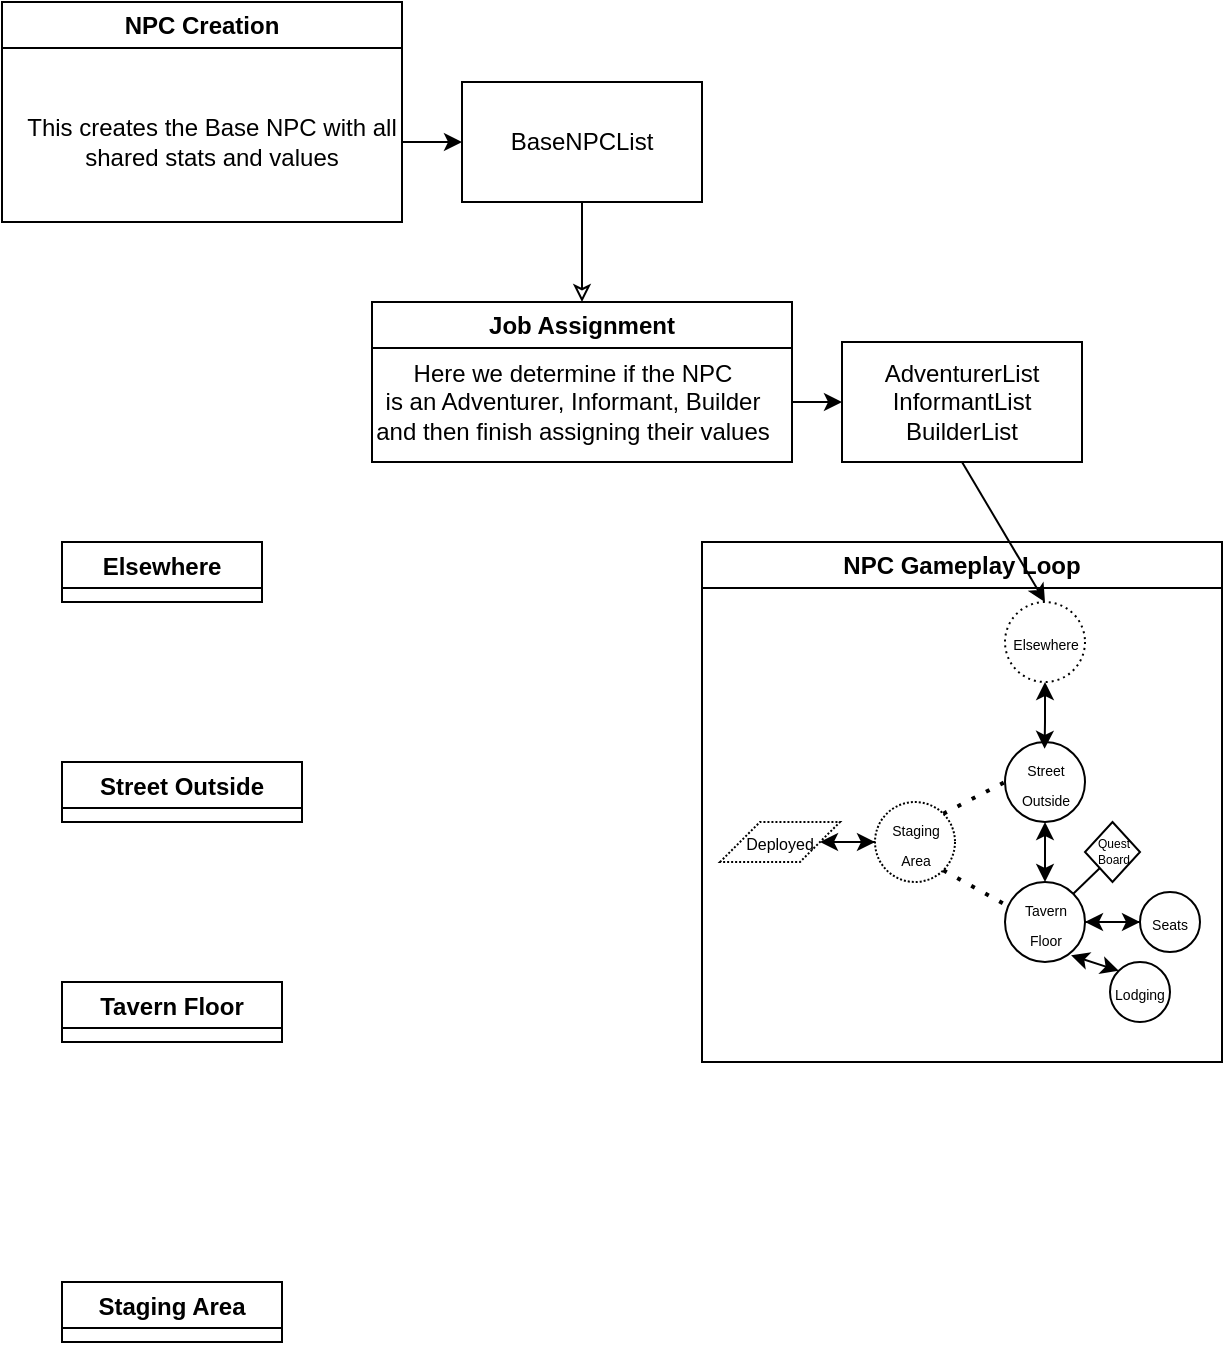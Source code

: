<mxfile version="27.0.2">
  <diagram name="Page-1" id="cv6Xvioe6xu670ziKNyv">
    <mxGraphModel dx="2052" dy="1187" grid="1" gridSize="10" guides="1" tooltips="1" connect="1" arrows="1" fold="1" page="1" pageScale="1" pageWidth="850" pageHeight="1100" math="0" shadow="0">
      <root>
        <mxCell id="0" />
        <mxCell id="1" parent="0" />
        <mxCell id="kJaCr1eufXVxQuJp8W4G-1" value="NPC Creation" style="swimlane;whiteSpace=wrap;html=1;" parent="1" vertex="1">
          <mxGeometry y="60" width="200" height="110" as="geometry" />
        </mxCell>
        <mxCell id="kJaCr1eufXVxQuJp8W4G-2" value="This creates the Base NPC with all shared stats and values" style="text;html=1;align=center;verticalAlign=middle;whiteSpace=wrap;rounded=0;" parent="kJaCr1eufXVxQuJp8W4G-1" vertex="1">
          <mxGeometry x="10" y="30" width="190" height="80" as="geometry" />
        </mxCell>
        <mxCell id="kJaCr1eufXVxQuJp8W4G-8" value="" style="edgeStyle=orthogonalEdgeStyle;rounded=0;orthogonalLoop=1;jettySize=auto;html=1;startArrow=classic;startFill=0;endArrow=none;" parent="1" source="kJaCr1eufXVxQuJp8W4G-5" target="kJaCr1eufXVxQuJp8W4G-6" edge="1">
          <mxGeometry relative="1" as="geometry" />
        </mxCell>
        <mxCell id="kJaCr1eufXVxQuJp8W4G-5" value="Job Assignment" style="swimlane;whiteSpace=wrap;html=1;" parent="1" vertex="1">
          <mxGeometry x="185" y="210" width="210" height="80" as="geometry" />
        </mxCell>
        <mxCell id="kJaCr1eufXVxQuJp8W4G-9" value="Here we determine if the NPC &lt;br&gt;is an Adventurer, Informant, Builder&lt;div&gt;and then finish assigning their values&lt;/div&gt;" style="text;html=1;align=center;verticalAlign=middle;resizable=0;points=[];autosize=1;strokeColor=none;fillColor=none;" parent="kJaCr1eufXVxQuJp8W4G-5" vertex="1">
          <mxGeometry x="-10" y="20" width="220" height="60" as="geometry" />
        </mxCell>
        <mxCell id="kJaCr1eufXVxQuJp8W4G-6" value="BaseNPCList" style="whiteSpace=wrap;html=1;" parent="1" vertex="1">
          <mxGeometry x="230" y="100" width="120" height="60" as="geometry" />
        </mxCell>
        <mxCell id="kJaCr1eufXVxQuJp8W4G-7" value="" style="edgeStyle=orthogonalEdgeStyle;rounded=0;orthogonalLoop=1;jettySize=auto;html=1;" parent="1" source="kJaCr1eufXVxQuJp8W4G-2" target="kJaCr1eufXVxQuJp8W4G-6" edge="1">
          <mxGeometry relative="1" as="geometry" />
        </mxCell>
        <mxCell id="kJaCr1eufXVxQuJp8W4G-10" value="AdventurerList&lt;br&gt;InformantList&lt;br&gt;BuilderList" style="whiteSpace=wrap;html=1;" parent="1" vertex="1">
          <mxGeometry x="420" y="230" width="120" height="60" as="geometry" />
        </mxCell>
        <mxCell id="kJaCr1eufXVxQuJp8W4G-11" value="" style="edgeStyle=orthogonalEdgeStyle;rounded=0;orthogonalLoop=1;jettySize=auto;html=1;" parent="1" source="kJaCr1eufXVxQuJp8W4G-9" target="kJaCr1eufXVxQuJp8W4G-10" edge="1">
          <mxGeometry relative="1" as="geometry" />
        </mxCell>
        <mxCell id="kJaCr1eufXVxQuJp8W4G-12" value="NPC Gameplay Loop" style="swimlane;whiteSpace=wrap;html=1;" parent="1" vertex="1">
          <mxGeometry x="350" y="330" width="260" height="260" as="geometry" />
        </mxCell>
        <mxCell id="kJaCr1eufXVxQuJp8W4G-14" value="&lt;font style=&quot;font-size: 7px;&quot;&gt;Elsewhere&lt;/font&gt;" style="ellipse;whiteSpace=wrap;html=1;aspect=fixed;dashed=1;dashPattern=1 2;" parent="kJaCr1eufXVxQuJp8W4G-12" vertex="1">
          <mxGeometry x="151.5" y="30" width="40" height="40" as="geometry" />
        </mxCell>
        <mxCell id="kJaCr1eufXVxQuJp8W4G-18" value="" style="edgeStyle=orthogonalEdgeStyle;rounded=0;orthogonalLoop=1;jettySize=auto;html=1;startArrow=classic;startFill=1;" parent="kJaCr1eufXVxQuJp8W4G-12" source="kJaCr1eufXVxQuJp8W4G-15" target="kJaCr1eufXVxQuJp8W4G-17" edge="1">
          <mxGeometry relative="1" as="geometry" />
        </mxCell>
        <mxCell id="kJaCr1eufXVxQuJp8W4G-15" value="&lt;font style=&quot;font-size: 7px;&quot;&gt;Street&lt;br&gt;Outside&lt;/font&gt;" style="ellipse;whiteSpace=wrap;html=1;aspect=fixed;" parent="kJaCr1eufXVxQuJp8W4G-12" vertex="1">
          <mxGeometry x="151.5" y="100" width="40" height="40" as="geometry" />
        </mxCell>
        <mxCell id="kJaCr1eufXVxQuJp8W4G-16" style="edgeStyle=orthogonalEdgeStyle;rounded=0;orthogonalLoop=1;jettySize=auto;html=1;entryX=0.495;entryY=0.085;entryDx=0;entryDy=0;entryPerimeter=0;startArrow=classic;startFill=1;" parent="kJaCr1eufXVxQuJp8W4G-12" source="kJaCr1eufXVxQuJp8W4G-14" target="kJaCr1eufXVxQuJp8W4G-15" edge="1">
          <mxGeometry relative="1" as="geometry" />
        </mxCell>
        <mxCell id="kJaCr1eufXVxQuJp8W4G-20" value="" style="edgeStyle=orthogonalEdgeStyle;rounded=0;orthogonalLoop=1;jettySize=auto;html=1;" parent="kJaCr1eufXVxQuJp8W4G-12" source="kJaCr1eufXVxQuJp8W4G-17" target="kJaCr1eufXVxQuJp8W4G-19" edge="1">
          <mxGeometry relative="1" as="geometry" />
        </mxCell>
        <mxCell id="kJaCr1eufXVxQuJp8W4G-17" value="&lt;span style=&quot;font-size: 7px;&quot;&gt;Tavern&lt;br&gt;Floor&lt;/span&gt;" style="ellipse;whiteSpace=wrap;html=1;aspect=fixed;" parent="kJaCr1eufXVxQuJp8W4G-12" vertex="1">
          <mxGeometry x="151.5" y="170" width="40" height="40" as="geometry" />
        </mxCell>
        <mxCell id="kJaCr1eufXVxQuJp8W4G-21" value="" style="edgeStyle=orthogonalEdgeStyle;rounded=0;orthogonalLoop=1;jettySize=auto;html=1;" parent="kJaCr1eufXVxQuJp8W4G-12" source="kJaCr1eufXVxQuJp8W4G-19" target="kJaCr1eufXVxQuJp8W4G-17" edge="1">
          <mxGeometry relative="1" as="geometry" />
        </mxCell>
        <mxCell id="kJaCr1eufXVxQuJp8W4G-19" value="&lt;span style=&quot;font-size: 7px;&quot;&gt;Seats&lt;/span&gt;" style="ellipse;whiteSpace=wrap;html=1;aspect=fixed;" parent="kJaCr1eufXVxQuJp8W4G-12" vertex="1">
          <mxGeometry x="219" y="175" width="30" height="30" as="geometry" />
        </mxCell>
        <mxCell id="kJaCr1eufXVxQuJp8W4G-22" value="&lt;span style=&quot;font-size: 7px;&quot;&gt;Lodging&lt;/span&gt;" style="ellipse;whiteSpace=wrap;html=1;aspect=fixed;" parent="kJaCr1eufXVxQuJp8W4G-12" vertex="1">
          <mxGeometry x="204" y="210" width="30" height="30" as="geometry" />
        </mxCell>
        <mxCell id="kJaCr1eufXVxQuJp8W4G-24" value="" style="endArrow=classic;startArrow=classic;html=1;rounded=0;exitX=0.826;exitY=0.917;exitDx=0;exitDy=0;exitPerimeter=0;entryX=0;entryY=0;entryDx=0;entryDy=0;" parent="kJaCr1eufXVxQuJp8W4G-12" source="kJaCr1eufXVxQuJp8W4G-17" target="kJaCr1eufXVxQuJp8W4G-22" edge="1">
          <mxGeometry width="50" height="50" relative="1" as="geometry">
            <mxPoint x="191.5" y="240" as="sourcePoint" />
            <mxPoint x="241.5" y="190" as="targetPoint" />
          </mxGeometry>
        </mxCell>
        <mxCell id="kJaCr1eufXVxQuJp8W4G-30" value="" style="edgeStyle=orthogonalEdgeStyle;rounded=0;orthogonalLoop=1;jettySize=auto;html=1;startArrow=classic;startFill=1;" parent="kJaCr1eufXVxQuJp8W4G-12" source="kJaCr1eufXVxQuJp8W4G-26" target="kJaCr1eufXVxQuJp8W4G-29" edge="1">
          <mxGeometry relative="1" as="geometry" />
        </mxCell>
        <mxCell id="kJaCr1eufXVxQuJp8W4G-26" value="&lt;span style=&quot;font-size: 7px;&quot;&gt;Staging Area&lt;/span&gt;" style="ellipse;whiteSpace=wrap;html=1;aspect=fixed;dashed=1;dashPattern=1 1;" parent="kJaCr1eufXVxQuJp8W4G-12" vertex="1">
          <mxGeometry x="86.5" y="130" width="40" height="40" as="geometry" />
        </mxCell>
        <mxCell id="kJaCr1eufXVxQuJp8W4G-27" value="" style="endArrow=none;dashed=1;html=1;dashPattern=1 3;strokeWidth=2;rounded=0;exitX=1;exitY=1;exitDx=0;exitDy=0;entryX=-0.01;entryY=0.276;entryDx=0;entryDy=0;entryPerimeter=0;" parent="kJaCr1eufXVxQuJp8W4G-12" source="kJaCr1eufXVxQuJp8W4G-26" target="kJaCr1eufXVxQuJp8W4G-17" edge="1">
          <mxGeometry width="50" height="50" relative="1" as="geometry">
            <mxPoint x="161.5" y="220" as="sourcePoint" />
            <mxPoint x="211.5" y="170" as="targetPoint" />
          </mxGeometry>
        </mxCell>
        <mxCell id="kJaCr1eufXVxQuJp8W4G-28" value="" style="endArrow=none;dashed=1;html=1;dashPattern=1 3;strokeWidth=2;rounded=0;exitX=1;exitY=0;exitDx=0;exitDy=0;entryX=0;entryY=0.5;entryDx=0;entryDy=0;" parent="kJaCr1eufXVxQuJp8W4G-12" source="kJaCr1eufXVxQuJp8W4G-26" target="kJaCr1eufXVxQuJp8W4G-15" edge="1">
          <mxGeometry width="50" height="50" relative="1" as="geometry">
            <mxPoint x="114" y="180" as="sourcePoint" />
            <mxPoint x="164" y="130" as="targetPoint" />
          </mxGeometry>
        </mxCell>
        <mxCell id="kJaCr1eufXVxQuJp8W4G-29" value="&lt;font style=&quot;font-size: 8px;&quot;&gt;Deployed&lt;/font&gt;" style="shape=parallelogram;perimeter=parallelogramPerimeter;whiteSpace=wrap;html=1;fixedSize=1;dashed=1;dashPattern=1 1;" parent="kJaCr1eufXVxQuJp8W4G-12" vertex="1">
          <mxGeometry x="9" y="140" width="60" height="20" as="geometry" />
        </mxCell>
        <mxCell id="kJaCr1eufXVxQuJp8W4G-31" value="Quest Board" style="shape=hexagon;perimeter=hexagonPerimeter2;whiteSpace=wrap;html=1;fixedSize=1;spacing=-0.1;verticalAlign=middle;fontSize=6;" parent="kJaCr1eufXVxQuJp8W4G-12" vertex="1">
          <mxGeometry x="191.5" y="140" width="27.5" height="30" as="geometry" />
        </mxCell>
        <mxCell id="kJaCr1eufXVxQuJp8W4G-32" value="" style="endArrow=none;html=1;rounded=0;exitX=1;exitY=0;exitDx=0;exitDy=0;entryX=0.266;entryY=0.772;entryDx=0;entryDy=0;entryPerimeter=0;" parent="kJaCr1eufXVxQuJp8W4G-12" source="kJaCr1eufXVxQuJp8W4G-17" target="kJaCr1eufXVxQuJp8W4G-31" edge="1">
          <mxGeometry width="50" height="50" relative="1" as="geometry">
            <mxPoint x="204" y="180" as="sourcePoint" />
            <mxPoint x="254" y="130" as="targetPoint" />
          </mxGeometry>
        </mxCell>
        <mxCell id="kJaCr1eufXVxQuJp8W4G-34" value="" style="endArrow=classic;html=1;rounded=0;exitX=0.5;exitY=1;exitDx=0;exitDy=0;entryX=0.5;entryY=0;entryDx=0;entryDy=0;" parent="1" source="kJaCr1eufXVxQuJp8W4G-10" target="kJaCr1eufXVxQuJp8W4G-14" edge="1">
          <mxGeometry width="50" height="50" relative="1" as="geometry">
            <mxPoint x="510" y="570" as="sourcePoint" />
            <mxPoint x="560" y="520" as="targetPoint" />
          </mxGeometry>
        </mxCell>
        <mxCell id="kJaCr1eufXVxQuJp8W4G-38" value="Elsewhere" style="swimlane;" parent="1" vertex="1" collapsed="1">
          <mxGeometry x="30" y="330" width="100" height="30" as="geometry">
            <mxRectangle x="30" y="330" width="200" height="80" as="alternateBounds" />
          </mxGeometry>
        </mxCell>
        <mxCell id="kJaCr1eufXVxQuJp8W4G-39" value="This is where NPCs &quot;Rest&quot;&lt;br&gt;Their Beginning and End Point&lt;div&gt;&lt;br/&gt;&lt;/div&gt;" style="text;html=1;align=center;verticalAlign=middle;whiteSpace=wrap;rounded=0;" parent="kJaCr1eufXVxQuJp8W4G-38" vertex="1">
          <mxGeometry y="30" width="200" height="50" as="geometry" />
        </mxCell>
        <mxCell id="kJaCr1eufXVxQuJp8W4G-40" value="Street Outside" style="swimlane;" parent="1" vertex="1" collapsed="1">
          <mxGeometry x="30" y="440" width="120" height="30" as="geometry">
            <mxRectangle x="30" y="440" width="200" height="80" as="alternateBounds" />
          </mxGeometry>
        </mxCell>
        <mxCell id="kJaCr1eufXVxQuJp8W4G-41" value="&lt;div&gt;Here NPCs is where NPCs gather and wait to visit the Tavern&lt;/div&gt;" style="text;html=1;align=center;verticalAlign=middle;whiteSpace=wrap;rounded=0;" parent="kJaCr1eufXVxQuJp8W4G-40" vertex="1">
          <mxGeometry y="30" width="200" height="50" as="geometry" />
        </mxCell>
        <mxCell id="kJaCr1eufXVxQuJp8W4G-42" value="Tavern Floor" style="swimlane;" parent="1" vertex="1" collapsed="1">
          <mxGeometry x="30" y="550" width="110" height="30" as="geometry">
            <mxRectangle x="30" y="550" width="200" height="130" as="alternateBounds" />
          </mxGeometry>
        </mxCell>
        <mxCell id="kJaCr1eufXVxQuJp8W4G-43" value="&lt;div&gt;This is an NPCs first steps into the Tavern.&lt;br&gt;From here they have access to its features.&lt;br&gt;An NPC MUST cross the Tavern Floor to get anywhere within the Tavern&lt;/div&gt;" style="text;html=1;align=center;verticalAlign=middle;whiteSpace=wrap;rounded=0;" parent="kJaCr1eufXVxQuJp8W4G-42" vertex="1">
          <mxGeometry y="30" width="200" height="90" as="geometry" />
        </mxCell>
        <mxCell id="kJaCr1eufXVxQuJp8W4G-44" value="Staging Area" style="swimlane;" parent="1" vertex="1" collapsed="1">
          <mxGeometry x="30" y="700" width="110" height="30" as="geometry">
            <mxRectangle x="30" y="700" width="200" height="70" as="alternateBounds" />
          </mxGeometry>
        </mxCell>
        <mxCell id="kJaCr1eufXVxQuJp8W4G-45" value="&lt;div&gt;Here is where NPC wait once assigned to a quest&lt;/div&gt;" style="text;html=1;align=center;verticalAlign=middle;whiteSpace=wrap;rounded=0;" parent="kJaCr1eufXVxQuJp8W4G-44" vertex="1">
          <mxGeometry y="30" width="200" height="40" as="geometry" />
        </mxCell>
      </root>
    </mxGraphModel>
  </diagram>
</mxfile>
